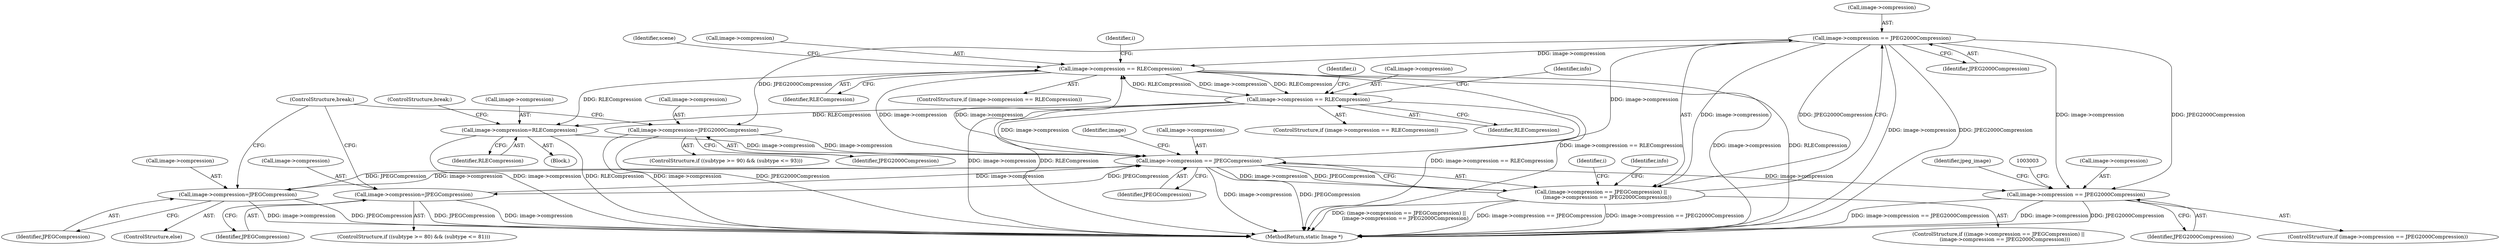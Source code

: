 digraph "0_ImageMagick_16916c8979c32765c542e216b31cee2671b7afe7@pointer" {
"1002673" [label="(Call,image->compression == JPEG2000Compression)"];
"1002668" [label="(Call,image->compression == JPEGCompression)"];
"1003281" [label="(Call,image->compression == RLECompression)"];
"1002673" [label="(Call,image->compression == JPEG2000Compression)"];
"1003831" [label="(Call,image->compression == RLECompression)"];
"1001457" [label="(Call,image->compression=JPEGCompression)"];
"1001451" [label="(Call,image->compression=JPEG2000Compression)"];
"1001437" [label="(Call,image->compression=JPEGCompression)"];
"1001465" [label="(Call,image->compression=RLECompression)"];
"1002667" [label="(Call,(image->compression == JPEGCompression) ||\n        (image->compression == JPEG2000Compression))"];
"1002997" [label="(Call,image->compression == JPEG2000Compression)"];
"1003832" [label="(Call,image->compression)"];
"1001437" [label="(Call,image->compression=JPEGCompression)"];
"1002997" [label="(Call,image->compression == JPEG2000Compression)"];
"1001441" [label="(Identifier,JPEGCompression)"];
"1003281" [label="(Call,image->compression == RLECompression)"];
"1003458" [label="(Identifier,scene)"];
"1001443" [label="(ControlStructure,if ((subtype >= 90) && (subtype <= 93)))"];
"1002672" [label="(Identifier,JPEGCompression)"];
"1001457" [label="(Call,image->compression=JPEGCompression)"];
"1001456" [label="(ControlStructure,else)"];
"1002674" [label="(Call,image->compression)"];
"1003998" [label="(Identifier,info)"];
"1001451" [label="(Call,image->compression=JPEG2000Compression)"];
"1003282" [label="(Call,image->compression)"];
"1002673" [label="(Call,image->compression == JPEG2000Compression)"];
"1003830" [label="(ControlStructure,if (image->compression == RLECompression))"];
"1001470" [label="(ControlStructure,break;)"];
"1003835" [label="(Identifier,RLECompression)"];
"1002684" [label="(Identifier,i)"];
"1002998" [label="(Call,image->compression)"];
"1002996" [label="(ControlStructure,if (image->compression == JPEG2000Compression))"];
"1002675" [label="(Identifier,image)"];
"1002669" [label="(Call,image->compression)"];
"1003840" [label="(Identifier,i)"];
"1001466" [label="(Call,image->compression)"];
"1002667" [label="(Call,(image->compression == JPEGCompression) ||\n        (image->compression == JPEG2000Compression))"];
"1001452" [label="(Call,image->compression)"];
"1003012" [label="(Identifier,jpeg_image)"];
"1001455" [label="(Identifier,JPEG2000Compression)"];
"1004568" [label="(MethodReturn,static Image *)"];
"1003285" [label="(Identifier,RLECompression)"];
"1003001" [label="(Identifier,JPEG2000Compression)"];
"1002666" [label="(ControlStructure,if ((image->compression == JPEGCompression) ||\n        (image->compression == JPEG2000Compression)))"];
"1003280" [label="(ControlStructure,if (image->compression == RLECompression))"];
"1002668" [label="(Call,image->compression == JPEGCompression)"];
"1003831" [label="(Call,image->compression == RLECompression)"];
"1002677" [label="(Identifier,JPEG2000Compression)"];
"1001438" [label="(Call,image->compression)"];
"1001429" [label="(ControlStructure,if ((subtype >= 80) && (subtype <= 81)))"];
"1001461" [label="(Identifier,JPEGCompression)"];
"1001464" [label="(Block,)"];
"1003162" [label="(Identifier,info)"];
"1001465" [label="(Call,image->compression=RLECompression)"];
"1001469" [label="(Identifier,RLECompression)"];
"1001458" [label="(Call,image->compression)"];
"1003290" [label="(Identifier,i)"];
"1001462" [label="(ControlStructure,break;)"];
"1002673" -> "1002667"  [label="AST: "];
"1002673" -> "1002677"  [label="CFG: "];
"1002674" -> "1002673"  [label="AST: "];
"1002677" -> "1002673"  [label="AST: "];
"1002667" -> "1002673"  [label="CFG: "];
"1002673" -> "1004568"  [label="DDG: image->compression"];
"1002673" -> "1004568"  [label="DDG: JPEG2000Compression"];
"1002673" -> "1001451"  [label="DDG: JPEG2000Compression"];
"1002673" -> "1002667"  [label="DDG: image->compression"];
"1002673" -> "1002667"  [label="DDG: JPEG2000Compression"];
"1002668" -> "1002673"  [label="DDG: image->compression"];
"1002673" -> "1002997"  [label="DDG: image->compression"];
"1002673" -> "1002997"  [label="DDG: JPEG2000Compression"];
"1002673" -> "1003281"  [label="DDG: image->compression"];
"1002668" -> "1002667"  [label="AST: "];
"1002668" -> "1002672"  [label="CFG: "];
"1002669" -> "1002668"  [label="AST: "];
"1002672" -> "1002668"  [label="AST: "];
"1002675" -> "1002668"  [label="CFG: "];
"1002667" -> "1002668"  [label="CFG: "];
"1002668" -> "1004568"  [label="DDG: image->compression"];
"1002668" -> "1004568"  [label="DDG: JPEGCompression"];
"1002668" -> "1001437"  [label="DDG: JPEGCompression"];
"1002668" -> "1001457"  [label="DDG: JPEGCompression"];
"1002668" -> "1002667"  [label="DDG: image->compression"];
"1002668" -> "1002667"  [label="DDG: JPEGCompression"];
"1003281" -> "1002668"  [label="DDG: image->compression"];
"1001457" -> "1002668"  [label="DDG: image->compression"];
"1003831" -> "1002668"  [label="DDG: image->compression"];
"1001451" -> "1002668"  [label="DDG: image->compression"];
"1001437" -> "1002668"  [label="DDG: image->compression"];
"1001465" -> "1002668"  [label="DDG: image->compression"];
"1002668" -> "1002997"  [label="DDG: image->compression"];
"1002668" -> "1003281"  [label="DDG: image->compression"];
"1003281" -> "1003280"  [label="AST: "];
"1003281" -> "1003285"  [label="CFG: "];
"1003282" -> "1003281"  [label="AST: "];
"1003285" -> "1003281"  [label="AST: "];
"1003290" -> "1003281"  [label="CFG: "];
"1003458" -> "1003281"  [label="CFG: "];
"1003281" -> "1004568"  [label="DDG: image->compression == RLECompression"];
"1003281" -> "1004568"  [label="DDG: image->compression"];
"1003281" -> "1004568"  [label="DDG: RLECompression"];
"1003281" -> "1001465"  [label="DDG: RLECompression"];
"1003831" -> "1003281"  [label="DDG: RLECompression"];
"1003281" -> "1003831"  [label="DDG: image->compression"];
"1003281" -> "1003831"  [label="DDG: RLECompression"];
"1003831" -> "1003830"  [label="AST: "];
"1003831" -> "1003835"  [label="CFG: "];
"1003832" -> "1003831"  [label="AST: "];
"1003835" -> "1003831"  [label="AST: "];
"1003840" -> "1003831"  [label="CFG: "];
"1003998" -> "1003831"  [label="CFG: "];
"1003831" -> "1004568"  [label="DDG: image->compression"];
"1003831" -> "1004568"  [label="DDG: RLECompression"];
"1003831" -> "1004568"  [label="DDG: image->compression == RLECompression"];
"1003831" -> "1001465"  [label="DDG: RLECompression"];
"1001457" -> "1001456"  [label="AST: "];
"1001457" -> "1001461"  [label="CFG: "];
"1001458" -> "1001457"  [label="AST: "];
"1001461" -> "1001457"  [label="AST: "];
"1001462" -> "1001457"  [label="CFG: "];
"1001457" -> "1004568"  [label="DDG: JPEGCompression"];
"1001457" -> "1004568"  [label="DDG: image->compression"];
"1001451" -> "1001443"  [label="AST: "];
"1001451" -> "1001455"  [label="CFG: "];
"1001452" -> "1001451"  [label="AST: "];
"1001455" -> "1001451"  [label="AST: "];
"1001462" -> "1001451"  [label="CFG: "];
"1001451" -> "1004568"  [label="DDG: image->compression"];
"1001451" -> "1004568"  [label="DDG: JPEG2000Compression"];
"1001437" -> "1001429"  [label="AST: "];
"1001437" -> "1001441"  [label="CFG: "];
"1001438" -> "1001437"  [label="AST: "];
"1001441" -> "1001437"  [label="AST: "];
"1001462" -> "1001437"  [label="CFG: "];
"1001437" -> "1004568"  [label="DDG: image->compression"];
"1001437" -> "1004568"  [label="DDG: JPEGCompression"];
"1001465" -> "1001464"  [label="AST: "];
"1001465" -> "1001469"  [label="CFG: "];
"1001466" -> "1001465"  [label="AST: "];
"1001469" -> "1001465"  [label="AST: "];
"1001470" -> "1001465"  [label="CFG: "];
"1001465" -> "1004568"  [label="DDG: RLECompression"];
"1001465" -> "1004568"  [label="DDG: image->compression"];
"1002667" -> "1002666"  [label="AST: "];
"1002684" -> "1002667"  [label="CFG: "];
"1003162" -> "1002667"  [label="CFG: "];
"1002667" -> "1004568"  [label="DDG: (image->compression == JPEGCompression) ||\n        (image->compression == JPEG2000Compression)"];
"1002667" -> "1004568"  [label="DDG: image->compression == JPEGCompression"];
"1002667" -> "1004568"  [label="DDG: image->compression == JPEG2000Compression"];
"1002997" -> "1002996"  [label="AST: "];
"1002997" -> "1003001"  [label="CFG: "];
"1002998" -> "1002997"  [label="AST: "];
"1003001" -> "1002997"  [label="AST: "];
"1003003" -> "1002997"  [label="CFG: "];
"1003012" -> "1002997"  [label="CFG: "];
"1002997" -> "1004568"  [label="DDG: image->compression == JPEG2000Compression"];
"1002997" -> "1004568"  [label="DDG: image->compression"];
"1002997" -> "1004568"  [label="DDG: JPEG2000Compression"];
}
